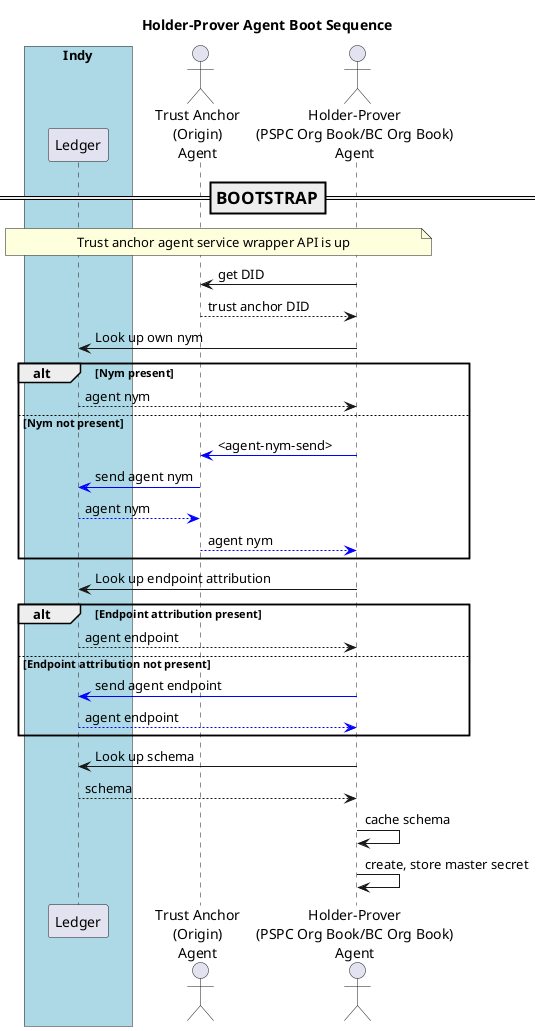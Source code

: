 @startuml
/'
Copyright 2017 Government of Canada - Public Services and Procurement Canada - buyandsell.gc.ca

Licensed under the Apache License, Version 2.0 (the "License");
you may not use this file except in compliance with the License.
You may obtain a copy of the License at

http://www.apache.org/licenses/LICENSE-2.0

Unless required by applicable law or agreed to in writing, software
distributed under the License is distributed on an "AS IS" BASIS,
WITHOUT WARRANTIES OR CONDITIONS OF ANY KIND, either express or implied.
See the License for the specific language governing permissions and
limitations under the License.
'/

skinparam ParticipantPadding 20
skinparam BaloxPadding 20

title Holder-Prover Agent Boot Sequence

box "Indy" #LightBlue
    participant "Ledger" as ledger
endbox
actor "Trust Anchor\n(Origin)\nAgent" as tag
actor "Holder-Prover\n(PSPC Org Book/BC Org Book)\nAgent" as obag

=== BOOTSTRAP ==
note over ledger, obag
Trust anchor agent service wrapper API is up
endnote

obag -> tag: get DID
tag --> obag: trust anchor DID

obag -> ledger: Look up own nym
alt Nym present
    ledger --> obag: agent nym
else Nym not present
    obag -[#blue]> tag: <agent-nym-send>
    tag -[#blue]> ledger: send agent nym
    ledger --[#blue]> tag: agent nym
    tag --[#blue]> obag: agent nym
end

obag -> ledger: Look up endpoint attribution
alt Endpoint attribution present
    ledger --> obag: agent endpoint
else Endpoint attribution not present
    obag -[#blue]> ledger: send agent endpoint
    ledger --[#blue]> obag: agent endpoint
end

obag -> ledger: Look up schema
ledger --> obag: schema
obag -> obag: cache schema

obag -> obag: create, store master secret

@enduml
